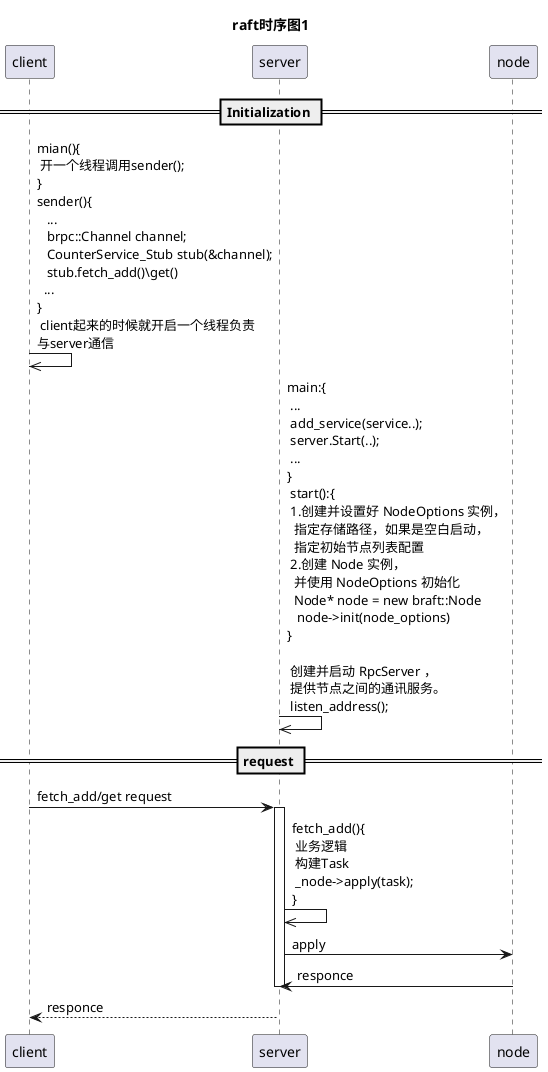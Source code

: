 @startuml
title raft时序图1
== Initialization ==

client ->> client:mian(){\n 开一个线程调用sender();\n}\nsender(){\n   ...\n   brpc::Channel channel;\n   CounterService_Stub stub(&channel);\n   stub.fetch_add()\get()\n  ...\n}\n client起来的时候就开启一个线程负责\n与server通信

server ->> server:main:{\n ...\n add_service(service..);\n server.Start(..);\n ...\n}\n start():{\n 1.创建并设置好 NodeOptions 实例，\n  指定存储路径，如果是空白启动，\n  指定初始节点列表配置 \n 2.创建 Node 实例，\n  并使用 NodeOptions 初始化\n  Node* node = new braft::Node\n   node->init(node_options)\n}\n\n 创建并启动 RpcServer ，\n 提供节点之间的通讯服务。\n listen_address();


== request ==
client->server:fetch_add/get request
activate server
server->>server:fetch_add(){\n 业务逻辑\n 构建Task \n _node->apply(task); \n}
server->node:apply
node->server:responce
deactivate server
server --> client:responce

@enduml